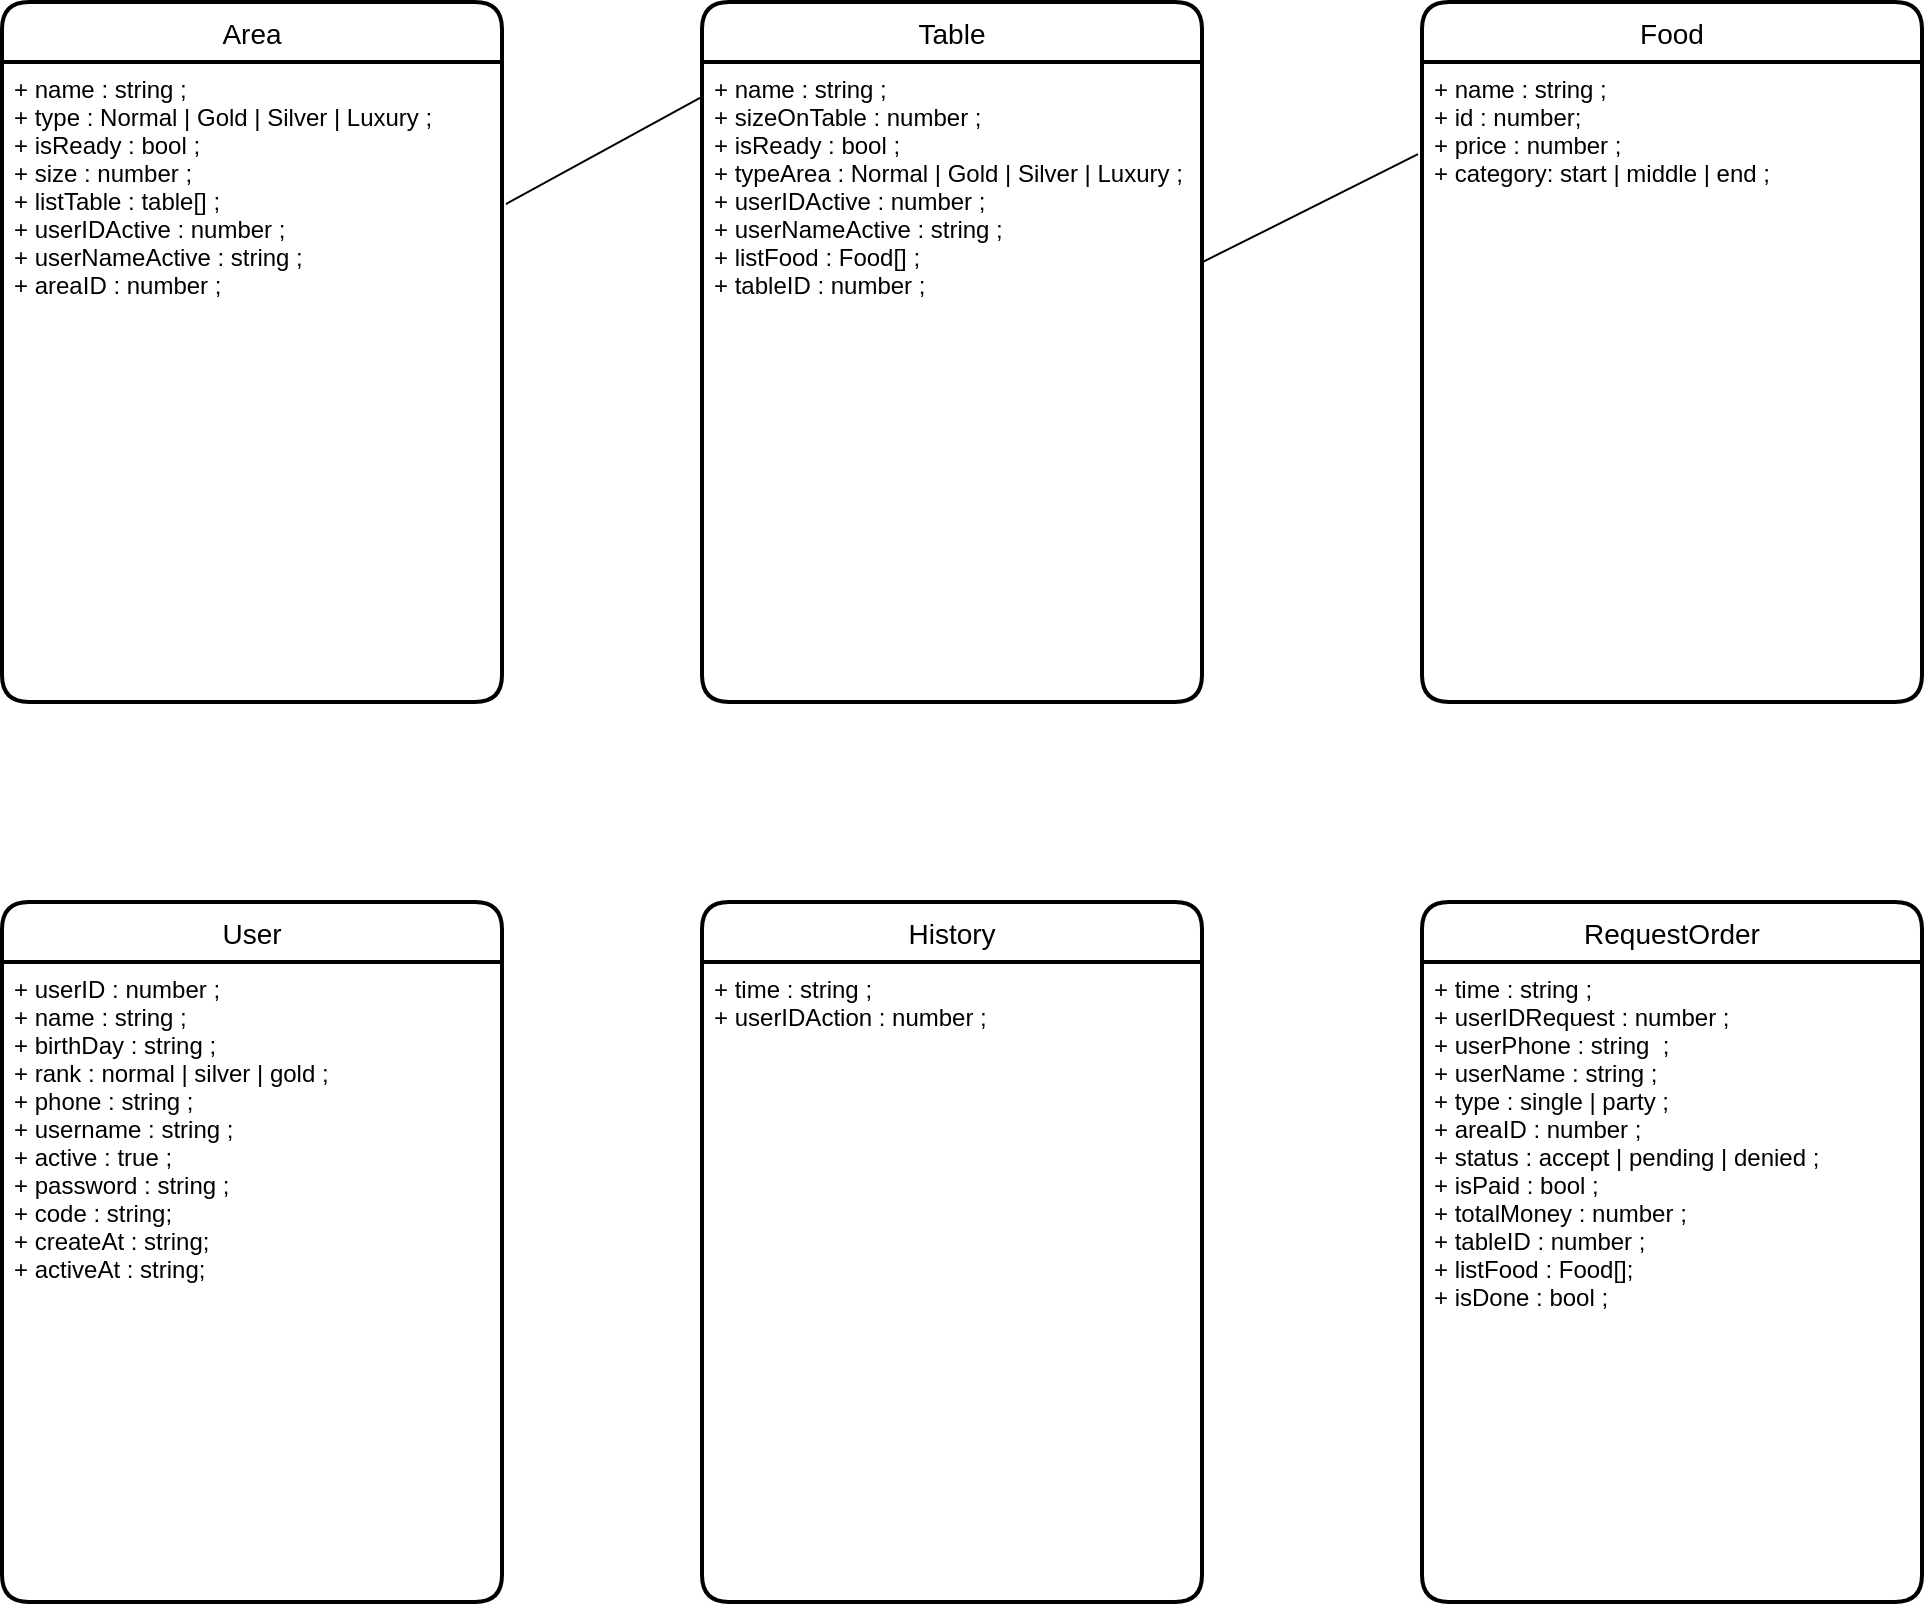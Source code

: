 <mxfile version="16.6.3" type="github">
  <diagram id="YImii7tiH5j1vaAjQ2aK" name="Page-1">
    <mxGraphModel dx="6830" dy="562" grid="1" gridSize="10" guides="1" tooltips="1" connect="1" arrows="1" fold="1" page="1" pageScale="1" pageWidth="3000" pageHeight="3000" math="0" shadow="0">
      <root>
        <mxCell id="0" />
        <mxCell id="1" parent="0" />
        <mxCell id="hHw5ABc2bmfRjNLqlmMM-9" value="Area" style="swimlane;childLayout=stackLayout;horizontal=1;startSize=30;horizontalStack=0;rounded=1;fontSize=14;fontStyle=0;strokeWidth=2;resizeParent=0;resizeLast=1;shadow=0;dashed=0;align=center;" parent="1" vertex="1">
          <mxGeometry x="-3720" y="1100" width="250" height="350" as="geometry" />
        </mxCell>
        <mxCell id="hHw5ABc2bmfRjNLqlmMM-10" value="+ name : string ;&#xa;+ type : Normal | Gold | Silver | Luxury ;&#xa;+ isReady : bool ;&#xa;+ size : number ;&#xa;+ listTable : table[] ;&#xa;+ userIDActive : number ;&#xa;+ userNameActive : string ; &#xa;+ areaID : number ;" style="align=left;strokeColor=none;fillColor=none;spacingLeft=4;fontSize=12;verticalAlign=top;resizable=0;rotatable=0;part=1;" parent="hHw5ABc2bmfRjNLqlmMM-9" vertex="1">
          <mxGeometry y="30" width="250" height="320" as="geometry" />
        </mxCell>
        <mxCell id="hHw5ABc2bmfRjNLqlmMM-13" value="Table" style="swimlane;childLayout=stackLayout;horizontal=1;startSize=30;horizontalStack=0;rounded=1;fontSize=14;fontStyle=0;strokeWidth=2;resizeParent=0;resizeLast=1;shadow=0;dashed=0;align=center;" parent="1" vertex="1">
          <mxGeometry x="-3370" y="1100" width="250" height="350" as="geometry" />
        </mxCell>
        <mxCell id="hHw5ABc2bmfRjNLqlmMM-14" value="+ name : string ;&#xa;+ sizeOnTable : number ;&#xa;+ isReady : bool ;&#xa;+ typeArea : Normal | Gold | Silver | Luxury ;&#xa;+ userIDActive : number ;&#xa;+ userNameActive : string ;&#xa;+ listFood : Food[] ;&#xa;+ tableID : number ;" style="align=left;strokeColor=none;fillColor=none;spacingLeft=4;fontSize=12;verticalAlign=top;resizable=0;rotatable=0;part=1;" parent="hHw5ABc2bmfRjNLqlmMM-13" vertex="1">
          <mxGeometry y="30" width="250" height="320" as="geometry" />
        </mxCell>
        <mxCell id="hHw5ABc2bmfRjNLqlmMM-15" value="History" style="swimlane;childLayout=stackLayout;horizontal=1;startSize=30;horizontalStack=0;rounded=1;fontSize=14;fontStyle=0;strokeWidth=2;resizeParent=0;resizeLast=1;shadow=0;dashed=0;align=center;" parent="1" vertex="1">
          <mxGeometry x="-3370" y="1550" width="250" height="350" as="geometry" />
        </mxCell>
        <mxCell id="hHw5ABc2bmfRjNLqlmMM-16" value="+ time : string ;&#xa;+ userIDAction : number ;&#xa;" style="align=left;strokeColor=none;fillColor=none;spacingLeft=4;fontSize=12;verticalAlign=top;resizable=0;rotatable=0;part=1;" parent="hHw5ABc2bmfRjNLqlmMM-15" vertex="1">
          <mxGeometry y="30" width="250" height="320" as="geometry" />
        </mxCell>
        <mxCell id="hHw5ABc2bmfRjNLqlmMM-17" value="User" style="swimlane;childLayout=stackLayout;horizontal=1;startSize=30;horizontalStack=0;rounded=1;fontSize=14;fontStyle=0;strokeWidth=2;resizeParent=0;resizeLast=1;shadow=0;dashed=0;align=center;" parent="1" vertex="1">
          <mxGeometry x="-3720" y="1550" width="250" height="350" as="geometry" />
        </mxCell>
        <mxCell id="hHw5ABc2bmfRjNLqlmMM-18" value="+ userID : number ;&#xa;+ name : string ;&#xa;+ birthDay : string ;&#xa;+ rank : normal | silver | gold ;&#xa;+ phone : string ;&#xa;+ username : string ;&#xa;+ active : true ;&#xa;+ password : string ;&#xa;+ code : string;&#xa;+ createAt : string;&#xa;+ activeAt : string;&#xa;&#xa;" style="align=left;strokeColor=none;fillColor=none;spacingLeft=4;fontSize=12;verticalAlign=top;resizable=0;rotatable=0;part=1;" parent="hHw5ABc2bmfRjNLqlmMM-17" vertex="1">
          <mxGeometry y="30" width="250" height="320" as="geometry" />
        </mxCell>
        <mxCell id="hHw5ABc2bmfRjNLqlmMM-19" value="Food" style="swimlane;childLayout=stackLayout;horizontal=1;startSize=30;horizontalStack=0;rounded=1;fontSize=14;fontStyle=0;strokeWidth=2;resizeParent=0;resizeLast=1;shadow=0;dashed=0;align=center;" parent="1" vertex="1">
          <mxGeometry x="-3010" y="1100" width="250" height="350" as="geometry" />
        </mxCell>
        <mxCell id="hHw5ABc2bmfRjNLqlmMM-20" value="+ name : string ;&#xa;+ id : number;&#xa;+ price : number ;&#xa;+ category: start | middle | end ;&#xa;" style="align=left;strokeColor=none;fillColor=none;spacingLeft=4;fontSize=12;verticalAlign=top;resizable=0;rotatable=0;part=1;" parent="hHw5ABc2bmfRjNLqlmMM-19" vertex="1">
          <mxGeometry y="30" width="250" height="320" as="geometry" />
        </mxCell>
        <mxCell id="hHw5ABc2bmfRjNLqlmMM-21" value="" style="endArrow=none;html=1;rounded=0;exitX=1.008;exitY=0.222;exitDx=0;exitDy=0;exitPerimeter=0;entryX=-0.004;entryY=0.056;entryDx=0;entryDy=0;entryPerimeter=0;" parent="1" source="hHw5ABc2bmfRjNLqlmMM-10" target="hHw5ABc2bmfRjNLqlmMM-14" edge="1">
          <mxGeometry relative="1" as="geometry">
            <mxPoint x="-3400" y="1350" as="sourcePoint" />
            <mxPoint x="-3240" y="1350" as="targetPoint" />
          </mxGeometry>
        </mxCell>
        <mxCell id="hHw5ABc2bmfRjNLqlmMM-22" value="" style="endArrow=none;html=1;rounded=0;exitX=1;exitY=0.313;exitDx=0;exitDy=0;exitPerimeter=0;entryX=-0.008;entryY=0.144;entryDx=0;entryDy=0;entryPerimeter=0;" parent="1" source="hHw5ABc2bmfRjNLqlmMM-14" target="hHw5ABc2bmfRjNLqlmMM-20" edge="1">
          <mxGeometry relative="1" as="geometry">
            <mxPoint x="-3280" y="1350" as="sourcePoint" />
            <mxPoint x="-3120" y="1350" as="targetPoint" />
          </mxGeometry>
        </mxCell>
        <mxCell id="hHw5ABc2bmfRjNLqlmMM-23" value="RequestOrder" style="swimlane;childLayout=stackLayout;horizontal=1;startSize=30;horizontalStack=0;rounded=1;fontSize=14;fontStyle=0;strokeWidth=2;resizeParent=0;resizeLast=1;shadow=0;dashed=0;align=center;" parent="1" vertex="1">
          <mxGeometry x="-3010" y="1550" width="250" height="350" as="geometry" />
        </mxCell>
        <mxCell id="hHw5ABc2bmfRjNLqlmMM-24" value="+ time : string ;&#xa;+ userIDRequest : number ;&#xa;+ userPhone : string  ;&#xa;+ userName : string ;&#xa;+ type : single | party ;&#xa;+ areaID : number ;&#xa;+ status : accept | pending | denied ;&#xa;+ isPaid : bool ;&#xa;+ totalMoney : number ;&#xa;+ tableID : number ;&#xa;+ listFood : Food[];&#xa;+ isDone : bool ;&#xa;" style="align=left;strokeColor=none;fillColor=none;spacingLeft=4;fontSize=12;verticalAlign=top;resizable=0;rotatable=0;part=1;" parent="hHw5ABc2bmfRjNLqlmMM-23" vertex="1">
          <mxGeometry y="30" width="250" height="320" as="geometry" />
        </mxCell>
      </root>
    </mxGraphModel>
  </diagram>
</mxfile>
